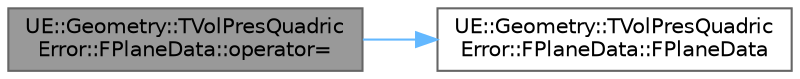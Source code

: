 digraph "UE::Geometry::TVolPresQuadricError::FPlaneData::operator="
{
 // INTERACTIVE_SVG=YES
 // LATEX_PDF_SIZE
  bgcolor="transparent";
  edge [fontname=Helvetica,fontsize=10,labelfontname=Helvetica,labelfontsize=10];
  node [fontname=Helvetica,fontsize=10,shape=box,height=0.2,width=0.4];
  rankdir="LR";
  Node1 [id="Node000001",label="UE::Geometry::TVolPresQuadric\lError::FPlaneData::operator=",height=0.2,width=0.4,color="gray40", fillcolor="grey60", style="filled", fontcolor="black",tooltip=" "];
  Node1 -> Node2 [id="edge1_Node000001_Node000002",color="steelblue1",style="solid",tooltip=" "];
  Node2 [id="Node000002",label="UE::Geometry::TVolPresQuadric\lError::FPlaneData::FPlaneData",height=0.2,width=0.4,color="grey40", fillcolor="white", style="filled",URL="$d6/d4b/structUE_1_1Geometry_1_1TVolPresQuadricError_1_1FPlaneData.html#a1ed476cde6487a67838fe2651c15db97",tooltip=" "];
}
